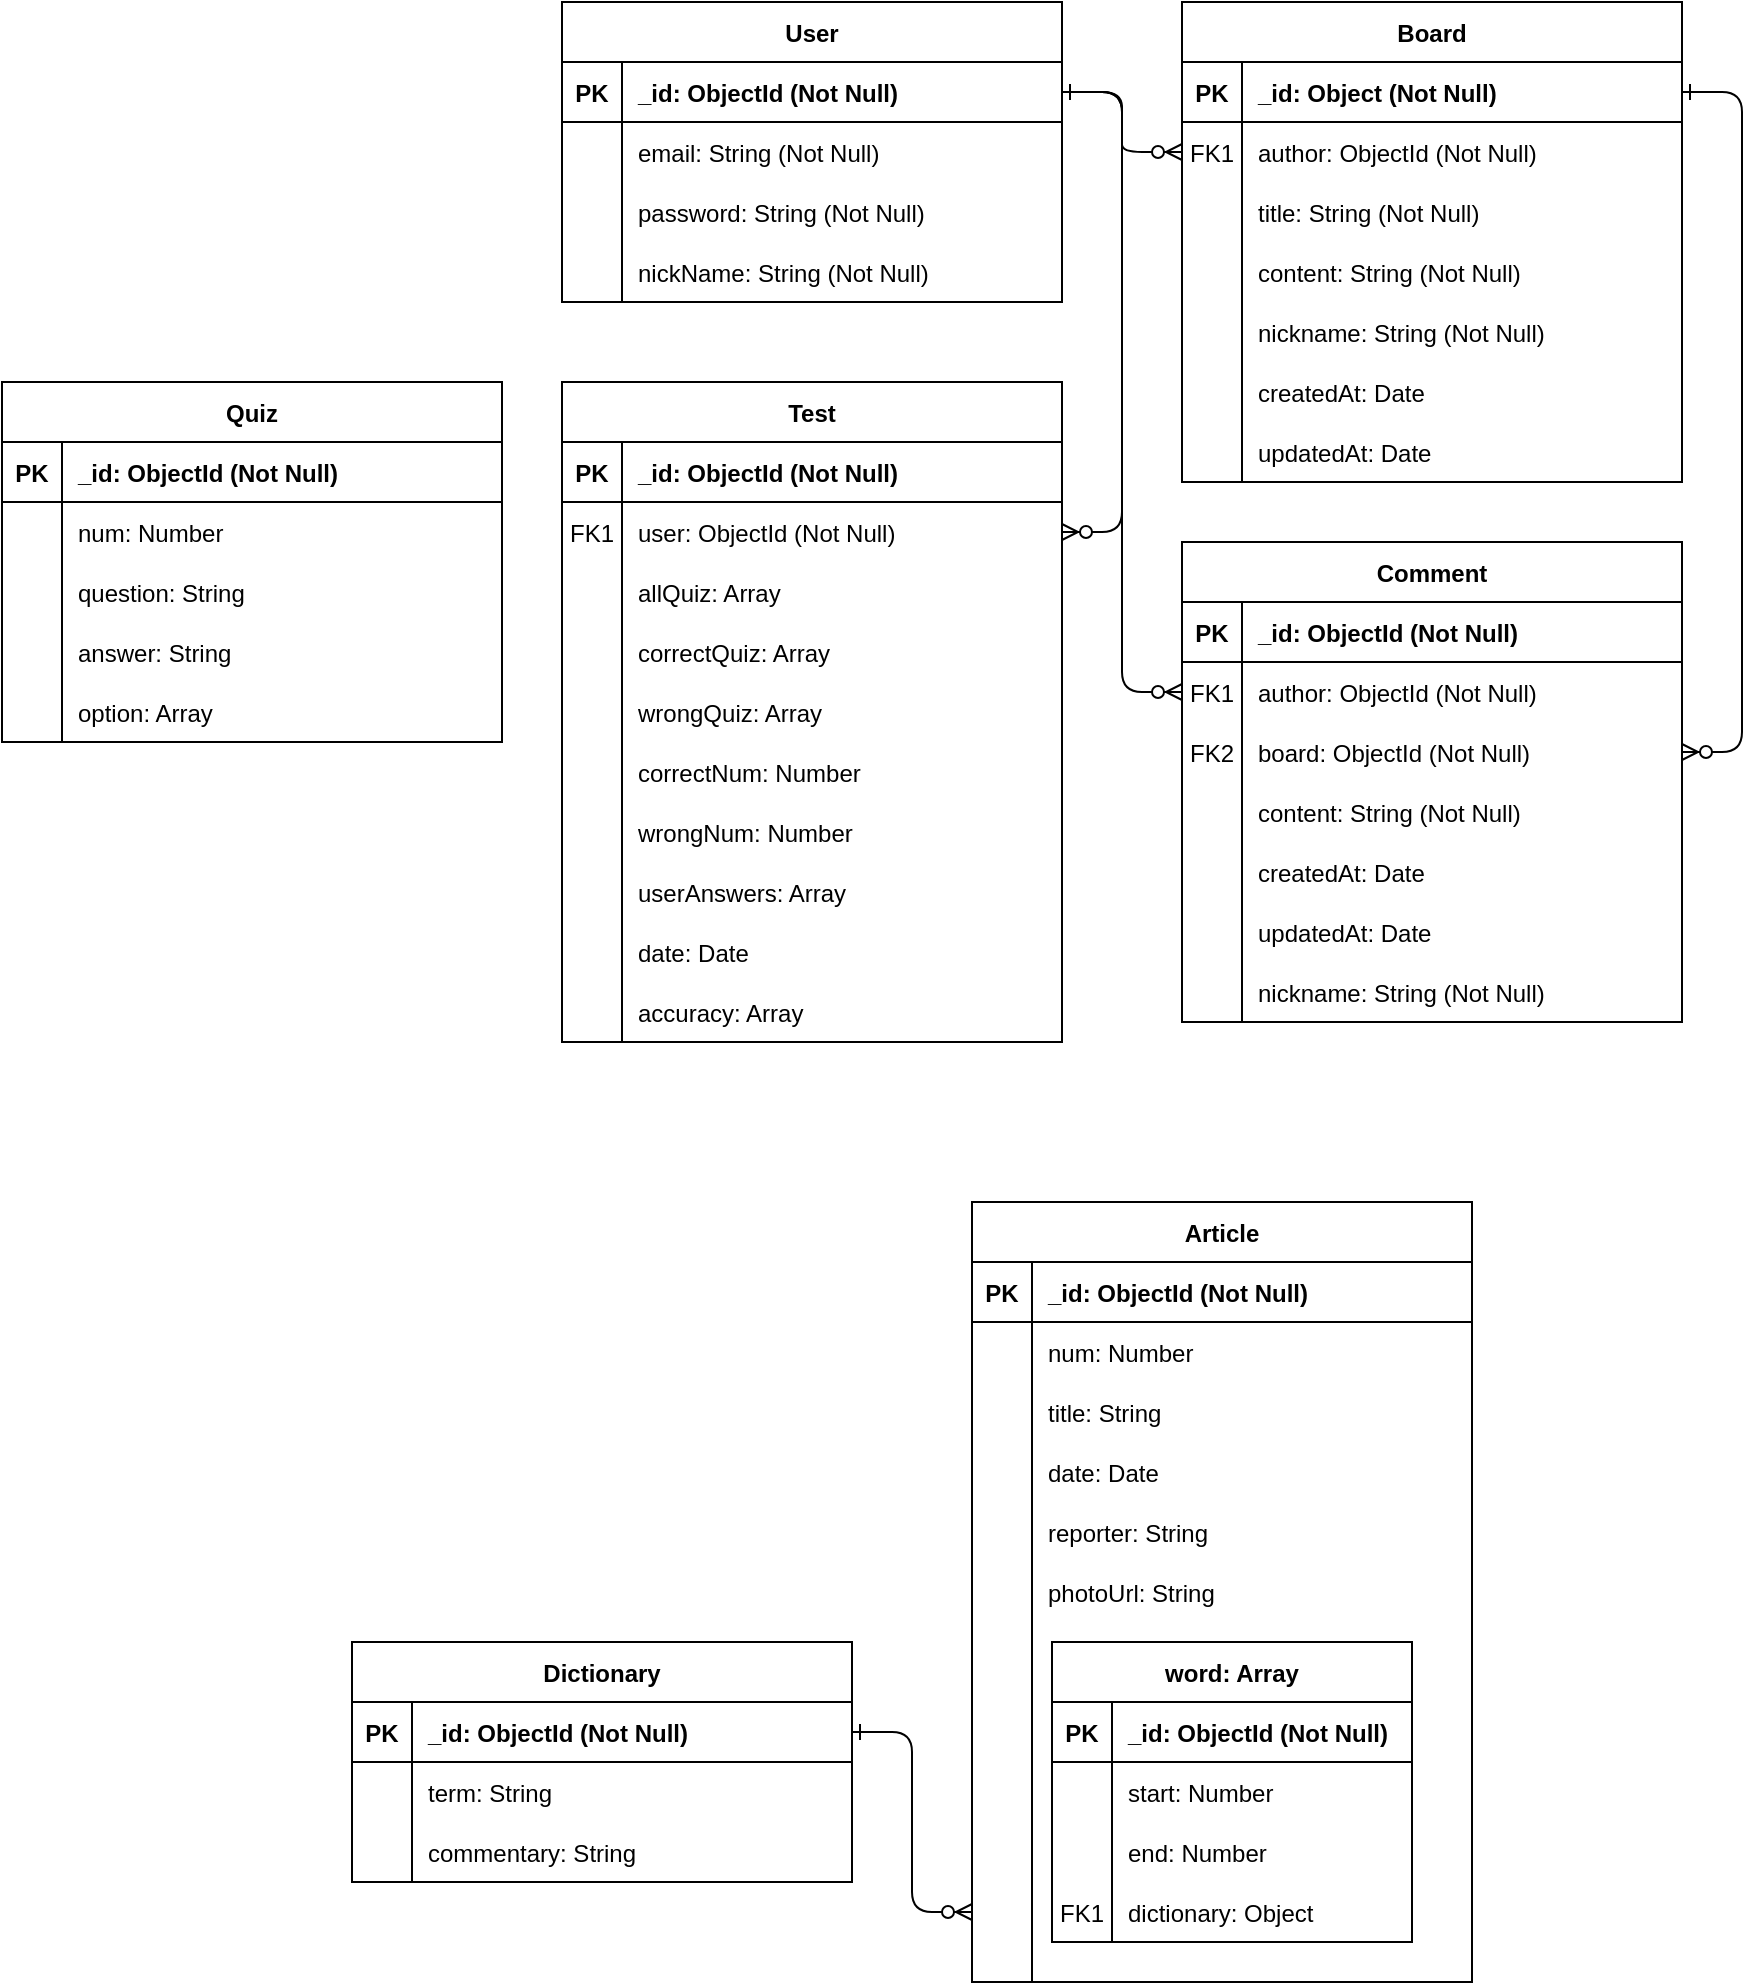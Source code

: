 <mxfile version="23.1.7" type="github">
  <diagram id="R2lEEEUBdFMjLlhIrx00" name="Page-1">
    <mxGraphModel dx="1823" dy="694" grid="1" gridSize="10" guides="1" tooltips="1" connect="1" arrows="1" fold="1" page="1" pageScale="1" pageWidth="850" pageHeight="1100" math="0" shadow="0" extFonts="Permanent Marker^https://fonts.googleapis.com/css?family=Permanent+Marker">
      <root>
        <mxCell id="0" />
        <mxCell id="1" parent="0" />
        <mxCell id="CbWc_qBx-3IMOm4y3C-h-99" value="" style="group" vertex="1" connectable="0" parent="1">
          <mxGeometry x="240" y="40" width="250" height="150" as="geometry" />
        </mxCell>
        <mxCell id="CbWc_qBx-3IMOm4y3C-h-100" value="" style="shape=partialRectangle;collapsible=0;dropTarget=0;pointerEvents=0;fillColor=none;points=[[0,0.5],[1,0.5]];portConstraint=eastwest;top=0;left=0;right=0;bottom=0;" vertex="1" parent="CbWc_qBx-3IMOm4y3C-h-99">
          <mxGeometry y="90" width="250" height="30" as="geometry" />
        </mxCell>
        <mxCell id="CbWc_qBx-3IMOm4y3C-h-101" value="" style="shape=partialRectangle;overflow=hidden;connectable=0;fillColor=none;top=0;left=0;bottom=0;right=0;" vertex="1" parent="CbWc_qBx-3IMOm4y3C-h-100">
          <mxGeometry width="30" height="30" as="geometry">
            <mxRectangle width="30" height="30" as="alternateBounds" />
          </mxGeometry>
        </mxCell>
        <mxCell id="CbWc_qBx-3IMOm4y3C-h-102" value="password: String (Not Null)" style="shape=partialRectangle;overflow=hidden;connectable=0;fillColor=none;top=0;left=0;bottom=0;right=0;align=left;spacingLeft=6;verticalAlign=middle;" vertex="1" parent="CbWc_qBx-3IMOm4y3C-h-100">
          <mxGeometry x="30" width="220" height="30" as="geometry">
            <mxRectangle width="220" height="30" as="alternateBounds" />
          </mxGeometry>
        </mxCell>
        <mxCell id="CbWc_qBx-3IMOm4y3C-h-103" value="" style="group" vertex="1" connectable="0" parent="CbWc_qBx-3IMOm4y3C-h-99">
          <mxGeometry width="250" height="150" as="geometry" />
        </mxCell>
        <mxCell id="CbWc_qBx-3IMOm4y3C-h-104" value="User" style="shape=table;startSize=30;container=1;collapsible=1;childLayout=tableLayout;fixedRows=1;rowLines=0;fontStyle=1;align=center;resizeLast=1;" vertex="1" parent="CbWc_qBx-3IMOm4y3C-h-103">
          <mxGeometry width="250" height="150" as="geometry" />
        </mxCell>
        <mxCell id="CbWc_qBx-3IMOm4y3C-h-105" value="" style="shape=partialRectangle;collapsible=0;dropTarget=0;pointerEvents=0;fillColor=none;points=[[0,0.5],[1,0.5]];portConstraint=eastwest;top=0;left=0;right=0;bottom=1;" vertex="1" parent="CbWc_qBx-3IMOm4y3C-h-104">
          <mxGeometry y="30" width="250" height="30" as="geometry" />
        </mxCell>
        <mxCell id="CbWc_qBx-3IMOm4y3C-h-106" value="PK" style="shape=partialRectangle;overflow=hidden;connectable=0;fillColor=none;top=0;left=0;bottom=0;right=0;fontStyle=1;" vertex="1" parent="CbWc_qBx-3IMOm4y3C-h-105">
          <mxGeometry width="30" height="30" as="geometry">
            <mxRectangle width="30" height="30" as="alternateBounds" />
          </mxGeometry>
        </mxCell>
        <mxCell id="CbWc_qBx-3IMOm4y3C-h-107" value="_id: ObjectId (Not Null)" style="shape=partialRectangle;overflow=hidden;connectable=0;fillColor=none;top=0;left=0;bottom=0;right=0;align=left;spacingLeft=6;fontStyle=1;" vertex="1" parent="CbWc_qBx-3IMOm4y3C-h-105">
          <mxGeometry x="30" width="220" height="30" as="geometry">
            <mxRectangle width="220" height="30" as="alternateBounds" />
          </mxGeometry>
        </mxCell>
        <mxCell id="CbWc_qBx-3IMOm4y3C-h-108" value="" style="shape=partialRectangle;collapsible=0;dropTarget=0;pointerEvents=0;fillColor=none;points=[[0,0.5],[1,0.5]];portConstraint=eastwest;top=0;left=0;right=0;bottom=0;" vertex="1" parent="CbWc_qBx-3IMOm4y3C-h-104">
          <mxGeometry y="60" width="250" height="30" as="geometry" />
        </mxCell>
        <mxCell id="CbWc_qBx-3IMOm4y3C-h-109" value="" style="shape=partialRectangle;overflow=hidden;connectable=0;fillColor=none;top=0;left=0;bottom=0;right=0;" vertex="1" parent="CbWc_qBx-3IMOm4y3C-h-108">
          <mxGeometry width="30" height="30" as="geometry">
            <mxRectangle width="30" height="30" as="alternateBounds" />
          </mxGeometry>
        </mxCell>
        <mxCell id="CbWc_qBx-3IMOm4y3C-h-110" value="email: String (Not Null)" style="shape=partialRectangle;overflow=hidden;connectable=0;fillColor=none;top=0;left=0;bottom=0;right=0;align=left;spacingLeft=6;" vertex="1" parent="CbWc_qBx-3IMOm4y3C-h-108">
          <mxGeometry x="30" width="220" height="30" as="geometry">
            <mxRectangle width="220" height="30" as="alternateBounds" />
          </mxGeometry>
        </mxCell>
        <mxCell id="CbWc_qBx-3IMOm4y3C-h-111" value="" style="endArrow=none;html=1;rounded=0;" edge="1" parent="CbWc_qBx-3IMOm4y3C-h-103">
          <mxGeometry width="50" height="50" relative="1" as="geometry">
            <mxPoint x="30" y="150" as="sourcePoint" />
            <mxPoint x="30" y="37.5" as="targetPoint" />
          </mxGeometry>
        </mxCell>
        <mxCell id="CbWc_qBx-3IMOm4y3C-h-151" value="" style="shape=partialRectangle;collapsible=0;dropTarget=0;pointerEvents=0;fillColor=none;points=[[0,0.5],[1,0.5]];portConstraint=eastwest;top=0;left=0;right=0;bottom=0;" vertex="1" parent="CbWc_qBx-3IMOm4y3C-h-103">
          <mxGeometry y="120" width="250" height="30" as="geometry" />
        </mxCell>
        <mxCell id="CbWc_qBx-3IMOm4y3C-h-152" value="" style="shape=partialRectangle;overflow=hidden;connectable=0;fillColor=none;top=0;left=0;bottom=0;right=0;" vertex="1" parent="CbWc_qBx-3IMOm4y3C-h-151">
          <mxGeometry width="30" height="30" as="geometry">
            <mxRectangle width="30" height="30" as="alternateBounds" />
          </mxGeometry>
        </mxCell>
        <mxCell id="CbWc_qBx-3IMOm4y3C-h-153" value="nickName: String (Not Null)" style="shape=partialRectangle;overflow=hidden;connectable=0;fillColor=none;top=0;left=0;bottom=0;right=0;align=left;spacingLeft=6;verticalAlign=middle;" vertex="1" parent="CbWc_qBx-3IMOm4y3C-h-151">
          <mxGeometry x="30" width="220" height="30" as="geometry">
            <mxRectangle width="220" height="30" as="alternateBounds" />
          </mxGeometry>
        </mxCell>
        <mxCell id="CbWc_qBx-3IMOm4y3C-h-112" value="" style="group" vertex="1" connectable="0" parent="1">
          <mxGeometry x="550" y="40" width="250" height="240" as="geometry" />
        </mxCell>
        <mxCell id="CbWc_qBx-3IMOm4y3C-h-116" value="" style="group" vertex="1" connectable="0" parent="CbWc_qBx-3IMOm4y3C-h-112">
          <mxGeometry width="250" height="240" as="geometry" />
        </mxCell>
        <mxCell id="CbWc_qBx-3IMOm4y3C-h-117" value="Board" style="shape=table;startSize=30;container=1;collapsible=1;childLayout=tableLayout;fixedRows=1;rowLines=0;fontStyle=1;align=center;resizeLast=1;" vertex="1" parent="CbWc_qBx-3IMOm4y3C-h-116">
          <mxGeometry width="250" height="240" as="geometry" />
        </mxCell>
        <mxCell id="CbWc_qBx-3IMOm4y3C-h-118" value="" style="shape=partialRectangle;collapsible=0;dropTarget=0;pointerEvents=0;fillColor=none;points=[[0,0.5],[1,0.5]];portConstraint=eastwest;top=0;left=0;right=0;bottom=1;" vertex="1" parent="CbWc_qBx-3IMOm4y3C-h-117">
          <mxGeometry y="30" width="250" height="30" as="geometry" />
        </mxCell>
        <mxCell id="CbWc_qBx-3IMOm4y3C-h-119" value="PK" style="shape=partialRectangle;overflow=hidden;connectable=0;fillColor=none;top=0;left=0;bottom=0;right=0;fontStyle=1;" vertex="1" parent="CbWc_qBx-3IMOm4y3C-h-118">
          <mxGeometry width="30" height="30" as="geometry">
            <mxRectangle width="30" height="30" as="alternateBounds" />
          </mxGeometry>
        </mxCell>
        <mxCell id="CbWc_qBx-3IMOm4y3C-h-120" value="_id: Object (Not Null)" style="shape=partialRectangle;overflow=hidden;connectable=0;fillColor=none;top=0;left=0;bottom=0;right=0;align=left;spacingLeft=6;fontStyle=1;" vertex="1" parent="CbWc_qBx-3IMOm4y3C-h-118">
          <mxGeometry x="30" width="220" height="30" as="geometry">
            <mxRectangle width="220" height="30" as="alternateBounds" />
          </mxGeometry>
        </mxCell>
        <mxCell id="CbWc_qBx-3IMOm4y3C-h-124" value="" style="endArrow=none;html=1;rounded=0;" edge="1" parent="CbWc_qBx-3IMOm4y3C-h-116">
          <mxGeometry width="50" height="50" relative="1" as="geometry">
            <mxPoint x="30" y="240" as="sourcePoint" />
            <mxPoint x="30" y="30" as="targetPoint" />
          </mxGeometry>
        </mxCell>
        <mxCell id="CbWc_qBx-3IMOm4y3C-h-113" value="" style="shape=partialRectangle;collapsible=0;dropTarget=0;pointerEvents=0;fillColor=none;points=[[0,0.5],[1,0.5]];portConstraint=eastwest;top=0;left=0;right=0;bottom=0;" vertex="1" parent="CbWc_qBx-3IMOm4y3C-h-116">
          <mxGeometry y="60" width="250" height="30" as="geometry" />
        </mxCell>
        <mxCell id="CbWc_qBx-3IMOm4y3C-h-114" value="FK1" style="shape=partialRectangle;overflow=hidden;connectable=0;fillColor=none;top=0;left=0;bottom=0;right=0;" vertex="1" parent="CbWc_qBx-3IMOm4y3C-h-113">
          <mxGeometry width="30" height="30" as="geometry">
            <mxRectangle width="30" height="30" as="alternateBounds" />
          </mxGeometry>
        </mxCell>
        <mxCell id="CbWc_qBx-3IMOm4y3C-h-115" value="author: ObjectId (Not Null)" style="shape=partialRectangle;overflow=hidden;connectable=0;fillColor=none;top=0;left=0;bottom=0;right=0;align=left;spacingLeft=6;verticalAlign=middle;" vertex="1" parent="CbWc_qBx-3IMOm4y3C-h-113">
          <mxGeometry x="30" width="220" height="30" as="geometry">
            <mxRectangle width="220" height="30" as="alternateBounds" />
          </mxGeometry>
        </mxCell>
        <mxCell id="CbWc_qBx-3IMOm4y3C-h-154" value="" style="shape=partialRectangle;collapsible=0;dropTarget=0;pointerEvents=0;fillColor=none;points=[[0,0.5],[1,0.5]];portConstraint=eastwest;top=0;left=0;right=0;bottom=0;" vertex="1" parent="CbWc_qBx-3IMOm4y3C-h-116">
          <mxGeometry y="120" width="250" height="30" as="geometry" />
        </mxCell>
        <mxCell id="CbWc_qBx-3IMOm4y3C-h-155" value="" style="shape=partialRectangle;overflow=hidden;connectable=0;fillColor=none;top=0;left=0;bottom=0;right=0;" vertex="1" parent="CbWc_qBx-3IMOm4y3C-h-154">
          <mxGeometry width="30" height="30" as="geometry">
            <mxRectangle width="30" height="30" as="alternateBounds" />
          </mxGeometry>
        </mxCell>
        <mxCell id="CbWc_qBx-3IMOm4y3C-h-156" value="content: String (Not Null)" style="shape=partialRectangle;overflow=hidden;connectable=0;fillColor=none;top=0;left=0;bottom=0;right=0;align=left;spacingLeft=6;" vertex="1" parent="CbWc_qBx-3IMOm4y3C-h-154">
          <mxGeometry x="30" width="220" height="30" as="geometry">
            <mxRectangle width="220" height="30" as="alternateBounds" />
          </mxGeometry>
        </mxCell>
        <mxCell id="CbWc_qBx-3IMOm4y3C-h-157" value="" style="shape=partialRectangle;collapsible=0;dropTarget=0;pointerEvents=0;fillColor=none;points=[[0,0.5],[1,0.5]];portConstraint=eastwest;top=0;left=0;right=0;bottom=0;" vertex="1" parent="CbWc_qBx-3IMOm4y3C-h-116">
          <mxGeometry y="180" width="250" height="30" as="geometry" />
        </mxCell>
        <mxCell id="CbWc_qBx-3IMOm4y3C-h-158" value="" style="shape=partialRectangle;overflow=hidden;connectable=0;fillColor=none;top=0;left=0;bottom=0;right=0;" vertex="1" parent="CbWc_qBx-3IMOm4y3C-h-157">
          <mxGeometry width="30" height="30" as="geometry">
            <mxRectangle width="30" height="30" as="alternateBounds" />
          </mxGeometry>
        </mxCell>
        <mxCell id="CbWc_qBx-3IMOm4y3C-h-159" value="createdAt: Date" style="shape=partialRectangle;overflow=hidden;connectable=0;fillColor=none;top=0;left=0;bottom=0;right=0;align=left;spacingLeft=6;" vertex="1" parent="CbWc_qBx-3IMOm4y3C-h-157">
          <mxGeometry x="30" width="220" height="30" as="geometry">
            <mxRectangle width="220" height="30" as="alternateBounds" />
          </mxGeometry>
        </mxCell>
        <mxCell id="CbWc_qBx-3IMOm4y3C-h-160" value="" style="shape=partialRectangle;collapsible=0;dropTarget=0;pointerEvents=0;fillColor=none;points=[[0,0.5],[1,0.5]];portConstraint=eastwest;top=0;left=0;right=0;bottom=0;" vertex="1" parent="CbWc_qBx-3IMOm4y3C-h-116">
          <mxGeometry y="210" width="250" height="30" as="geometry" />
        </mxCell>
        <mxCell id="CbWc_qBx-3IMOm4y3C-h-161" value="" style="shape=partialRectangle;overflow=hidden;connectable=0;fillColor=none;top=0;left=0;bottom=0;right=0;" vertex="1" parent="CbWc_qBx-3IMOm4y3C-h-160">
          <mxGeometry width="30" height="30" as="geometry">
            <mxRectangle width="30" height="30" as="alternateBounds" />
          </mxGeometry>
        </mxCell>
        <mxCell id="CbWc_qBx-3IMOm4y3C-h-162" value="updatedAt: Date" style="shape=partialRectangle;overflow=hidden;connectable=0;fillColor=none;top=0;left=0;bottom=0;right=0;align=left;spacingLeft=6;" vertex="1" parent="CbWc_qBx-3IMOm4y3C-h-160">
          <mxGeometry x="30" width="220" height="30" as="geometry">
            <mxRectangle width="220" height="30" as="alternateBounds" />
          </mxGeometry>
        </mxCell>
        <mxCell id="CbWc_qBx-3IMOm4y3C-h-163" value="" style="shape=partialRectangle;collapsible=0;dropTarget=0;pointerEvents=0;fillColor=none;points=[[0,0.5],[1,0.5]];portConstraint=eastwest;top=0;left=0;right=0;bottom=0;" vertex="1" parent="CbWc_qBx-3IMOm4y3C-h-116">
          <mxGeometry y="150" width="250" height="30" as="geometry" />
        </mxCell>
        <mxCell id="CbWc_qBx-3IMOm4y3C-h-164" value="" style="shape=partialRectangle;overflow=hidden;connectable=0;fillColor=none;top=0;left=0;bottom=0;right=0;" vertex="1" parent="CbWc_qBx-3IMOm4y3C-h-163">
          <mxGeometry width="30" height="30" as="geometry">
            <mxRectangle width="30" height="30" as="alternateBounds" />
          </mxGeometry>
        </mxCell>
        <mxCell id="CbWc_qBx-3IMOm4y3C-h-165" value="nickname: String (Not Null)" style="shape=partialRectangle;overflow=hidden;connectable=0;fillColor=none;top=0;left=0;bottom=0;right=0;align=left;spacingLeft=6;" vertex="1" parent="CbWc_qBx-3IMOm4y3C-h-163">
          <mxGeometry x="30" width="220" height="30" as="geometry">
            <mxRectangle width="220" height="30" as="alternateBounds" />
          </mxGeometry>
        </mxCell>
        <mxCell id="CbWc_qBx-3IMOm4y3C-h-193" value="" style="shape=partialRectangle;collapsible=0;dropTarget=0;pointerEvents=0;fillColor=none;points=[[0,0.5],[1,0.5]];portConstraint=eastwest;top=0;left=0;right=0;bottom=0;" vertex="1" parent="CbWc_qBx-3IMOm4y3C-h-116">
          <mxGeometry y="90" width="250" height="30" as="geometry" />
        </mxCell>
        <mxCell id="CbWc_qBx-3IMOm4y3C-h-194" value="" style="shape=partialRectangle;overflow=hidden;connectable=0;fillColor=none;top=0;left=0;bottom=0;right=0;" vertex="1" parent="CbWc_qBx-3IMOm4y3C-h-193">
          <mxGeometry width="30" height="30" as="geometry">
            <mxRectangle width="30" height="30" as="alternateBounds" />
          </mxGeometry>
        </mxCell>
        <mxCell id="CbWc_qBx-3IMOm4y3C-h-195" value="title: String (Not Null)" style="shape=partialRectangle;overflow=hidden;connectable=0;fillColor=none;top=0;left=0;bottom=0;right=0;align=left;spacingLeft=6;" vertex="1" parent="CbWc_qBx-3IMOm4y3C-h-193">
          <mxGeometry x="30" width="220" height="30" as="geometry">
            <mxRectangle width="220" height="30" as="alternateBounds" />
          </mxGeometry>
        </mxCell>
        <mxCell id="CbWc_qBx-3IMOm4y3C-h-166" value="" style="edgeStyle=entityRelationEdgeStyle;endArrow=ERzeroToMany;startArrow=ERone;endFill=1;startFill=0;exitX=1;exitY=0.5;exitDx=0;exitDy=0;" edge="1" parent="1" source="CbWc_qBx-3IMOm4y3C-h-105" target="CbWc_qBx-3IMOm4y3C-h-113">
          <mxGeometry width="100" height="100" relative="1" as="geometry">
            <mxPoint x="500" y="-135" as="sourcePoint" />
            <mxPoint x="560" y="-45" as="targetPoint" />
          </mxGeometry>
        </mxCell>
        <mxCell id="CbWc_qBx-3IMOm4y3C-h-212" value="" style="group" vertex="1" connectable="0" parent="1">
          <mxGeometry x="550" y="310" width="250" height="240" as="geometry" />
        </mxCell>
        <mxCell id="CbWc_qBx-3IMOm4y3C-h-172" value="Comment" style="shape=table;startSize=30;container=1;collapsible=1;childLayout=tableLayout;fixedRows=1;rowLines=0;fontStyle=1;align=center;resizeLast=1;" vertex="1" parent="CbWc_qBx-3IMOm4y3C-h-212">
          <mxGeometry width="250" height="240" as="geometry" />
        </mxCell>
        <mxCell id="CbWc_qBx-3IMOm4y3C-h-173" value="" style="shape=partialRectangle;collapsible=0;dropTarget=0;pointerEvents=0;fillColor=none;points=[[0,0.5],[1,0.5]];portConstraint=eastwest;top=0;left=0;right=0;bottom=1;" vertex="1" parent="CbWc_qBx-3IMOm4y3C-h-172">
          <mxGeometry y="30" width="250" height="30" as="geometry" />
        </mxCell>
        <mxCell id="CbWc_qBx-3IMOm4y3C-h-174" value="PK" style="shape=partialRectangle;overflow=hidden;connectable=0;fillColor=none;top=0;left=0;bottom=0;right=0;fontStyle=1;" vertex="1" parent="CbWc_qBx-3IMOm4y3C-h-173">
          <mxGeometry width="30" height="30" as="geometry">
            <mxRectangle width="30" height="30" as="alternateBounds" />
          </mxGeometry>
        </mxCell>
        <mxCell id="CbWc_qBx-3IMOm4y3C-h-175" value="_id: ObjectId (Not Null)" style="shape=partialRectangle;overflow=hidden;connectable=0;fillColor=none;top=0;left=0;bottom=0;right=0;align=left;spacingLeft=6;fontStyle=1;" vertex="1" parent="CbWc_qBx-3IMOm4y3C-h-173">
          <mxGeometry x="30" width="220" height="30" as="geometry">
            <mxRectangle width="220" height="30" as="alternateBounds" />
          </mxGeometry>
        </mxCell>
        <mxCell id="CbWc_qBx-3IMOm4y3C-h-179" value="" style="endArrow=none;html=1;rounded=0;" edge="1" parent="CbWc_qBx-3IMOm4y3C-h-212">
          <mxGeometry width="50" height="50" relative="1" as="geometry">
            <mxPoint x="30" y="240" as="sourcePoint" />
            <mxPoint x="30" y="30" as="targetPoint" />
          </mxGeometry>
        </mxCell>
        <mxCell id="CbWc_qBx-3IMOm4y3C-h-168" value="" style="shape=partialRectangle;collapsible=0;dropTarget=0;pointerEvents=0;fillColor=none;points=[[0,0.5],[1,0.5]];portConstraint=eastwest;top=0;left=0;right=0;bottom=0;" vertex="1" parent="CbWc_qBx-3IMOm4y3C-h-212">
          <mxGeometry y="60" width="250" height="30" as="geometry" />
        </mxCell>
        <mxCell id="CbWc_qBx-3IMOm4y3C-h-169" value="FK1" style="shape=partialRectangle;overflow=hidden;connectable=0;fillColor=none;top=0;left=0;bottom=0;right=0;" vertex="1" parent="CbWc_qBx-3IMOm4y3C-h-168">
          <mxGeometry width="30" height="30" as="geometry">
            <mxRectangle width="30" height="30" as="alternateBounds" />
          </mxGeometry>
        </mxCell>
        <mxCell id="CbWc_qBx-3IMOm4y3C-h-170" value="author: ObjectId (Not Null)" style="shape=partialRectangle;overflow=hidden;connectable=0;fillColor=none;top=0;left=0;bottom=0;right=0;align=left;spacingLeft=6;verticalAlign=middle;" vertex="1" parent="CbWc_qBx-3IMOm4y3C-h-168">
          <mxGeometry x="30" width="220" height="30" as="geometry">
            <mxRectangle width="220" height="30" as="alternateBounds" />
          </mxGeometry>
        </mxCell>
        <mxCell id="CbWc_qBx-3IMOm4y3C-h-180" value="" style="shape=partialRectangle;collapsible=0;dropTarget=0;pointerEvents=0;fillColor=none;points=[[0,0.5],[1,0.5]];portConstraint=eastwest;top=0;left=0;right=0;bottom=0;" vertex="1" parent="CbWc_qBx-3IMOm4y3C-h-212">
          <mxGeometry y="120" width="250" height="30" as="geometry" />
        </mxCell>
        <mxCell id="CbWc_qBx-3IMOm4y3C-h-181" value="" style="shape=partialRectangle;overflow=hidden;connectable=0;fillColor=none;top=0;left=0;bottom=0;right=0;" vertex="1" parent="CbWc_qBx-3IMOm4y3C-h-180">
          <mxGeometry width="30" height="30" as="geometry">
            <mxRectangle width="30" height="30" as="alternateBounds" />
          </mxGeometry>
        </mxCell>
        <mxCell id="CbWc_qBx-3IMOm4y3C-h-182" value="content: String (Not Null)" style="shape=partialRectangle;overflow=hidden;connectable=0;fillColor=none;top=0;left=0;bottom=0;right=0;align=left;spacingLeft=6;" vertex="1" parent="CbWc_qBx-3IMOm4y3C-h-180">
          <mxGeometry x="30" width="220" height="30" as="geometry">
            <mxRectangle width="220" height="30" as="alternateBounds" />
          </mxGeometry>
        </mxCell>
        <mxCell id="CbWc_qBx-3IMOm4y3C-h-183" value="" style="shape=partialRectangle;collapsible=0;dropTarget=0;pointerEvents=0;fillColor=none;points=[[0,0.5],[1,0.5]];portConstraint=eastwest;top=0;left=0;right=0;bottom=0;" vertex="1" parent="CbWc_qBx-3IMOm4y3C-h-212">
          <mxGeometry y="150" width="250" height="30" as="geometry" />
        </mxCell>
        <mxCell id="CbWc_qBx-3IMOm4y3C-h-184" value="" style="shape=partialRectangle;overflow=hidden;connectable=0;fillColor=none;top=0;left=0;bottom=0;right=0;" vertex="1" parent="CbWc_qBx-3IMOm4y3C-h-183">
          <mxGeometry width="30" height="30" as="geometry">
            <mxRectangle width="30" height="30" as="alternateBounds" />
          </mxGeometry>
        </mxCell>
        <mxCell id="CbWc_qBx-3IMOm4y3C-h-185" value="createdAt: Date" style="shape=partialRectangle;overflow=hidden;connectable=0;fillColor=none;top=0;left=0;bottom=0;right=0;align=left;spacingLeft=6;" vertex="1" parent="CbWc_qBx-3IMOm4y3C-h-183">
          <mxGeometry x="30" width="220" height="30" as="geometry">
            <mxRectangle width="220" height="30" as="alternateBounds" />
          </mxGeometry>
        </mxCell>
        <mxCell id="CbWc_qBx-3IMOm4y3C-h-186" value="" style="shape=partialRectangle;collapsible=0;dropTarget=0;pointerEvents=0;fillColor=none;points=[[0,0.5],[1,0.5]];portConstraint=eastwest;top=0;left=0;right=0;bottom=0;" vertex="1" parent="CbWc_qBx-3IMOm4y3C-h-212">
          <mxGeometry y="180" width="250" height="30" as="geometry" />
        </mxCell>
        <mxCell id="CbWc_qBx-3IMOm4y3C-h-187" value="" style="shape=partialRectangle;overflow=hidden;connectable=0;fillColor=none;top=0;left=0;bottom=0;right=0;" vertex="1" parent="CbWc_qBx-3IMOm4y3C-h-186">
          <mxGeometry width="30" height="30" as="geometry">
            <mxRectangle width="30" height="30" as="alternateBounds" />
          </mxGeometry>
        </mxCell>
        <mxCell id="CbWc_qBx-3IMOm4y3C-h-188" value="updatedAt: Date" style="shape=partialRectangle;overflow=hidden;connectable=0;fillColor=none;top=0;left=0;bottom=0;right=0;align=left;spacingLeft=6;" vertex="1" parent="CbWc_qBx-3IMOm4y3C-h-186">
          <mxGeometry x="30" width="220" height="30" as="geometry">
            <mxRectangle width="220" height="30" as="alternateBounds" />
          </mxGeometry>
        </mxCell>
        <mxCell id="CbWc_qBx-3IMOm4y3C-h-189" value="" style="shape=partialRectangle;collapsible=0;dropTarget=0;pointerEvents=0;fillColor=none;points=[[0,0.5],[1,0.5]];portConstraint=eastwest;top=0;left=0;right=0;bottom=0;" vertex="1" parent="CbWc_qBx-3IMOm4y3C-h-212">
          <mxGeometry y="210" width="250" height="30" as="geometry" />
        </mxCell>
        <mxCell id="CbWc_qBx-3IMOm4y3C-h-190" value="" style="shape=partialRectangle;overflow=hidden;connectable=0;fillColor=none;top=0;left=0;bottom=0;right=0;" vertex="1" parent="CbWc_qBx-3IMOm4y3C-h-189">
          <mxGeometry width="30" height="30" as="geometry">
            <mxRectangle width="30" height="30" as="alternateBounds" />
          </mxGeometry>
        </mxCell>
        <mxCell id="CbWc_qBx-3IMOm4y3C-h-191" value="nickname: String (Not Null)" style="shape=partialRectangle;overflow=hidden;connectable=0;fillColor=none;top=0;left=0;bottom=0;right=0;align=left;spacingLeft=6;" vertex="1" parent="CbWc_qBx-3IMOm4y3C-h-189">
          <mxGeometry x="30" width="220" height="30" as="geometry">
            <mxRectangle width="220" height="30" as="alternateBounds" />
          </mxGeometry>
        </mxCell>
        <mxCell id="CbWc_qBx-3IMOm4y3C-h-209" value="" style="shape=partialRectangle;collapsible=0;dropTarget=0;pointerEvents=0;fillColor=none;points=[[0,0.5],[1,0.5]];portConstraint=eastwest;top=0;left=0;right=0;bottom=0;" vertex="1" parent="CbWc_qBx-3IMOm4y3C-h-212">
          <mxGeometry y="90" width="250" height="30" as="geometry" />
        </mxCell>
        <mxCell id="CbWc_qBx-3IMOm4y3C-h-210" value="FK2" style="shape=partialRectangle;overflow=hidden;connectable=0;fillColor=none;top=0;left=0;bottom=0;right=0;" vertex="1" parent="CbWc_qBx-3IMOm4y3C-h-209">
          <mxGeometry width="30" height="30" as="geometry">
            <mxRectangle width="30" height="30" as="alternateBounds" />
          </mxGeometry>
        </mxCell>
        <mxCell id="CbWc_qBx-3IMOm4y3C-h-211" value="board: ObjectId (Not Null)" style="shape=partialRectangle;overflow=hidden;connectable=0;fillColor=none;top=0;left=0;bottom=0;right=0;align=left;spacingLeft=6;verticalAlign=middle;" vertex="1" parent="CbWc_qBx-3IMOm4y3C-h-209">
          <mxGeometry x="30" width="220" height="30" as="geometry">
            <mxRectangle width="220" height="30" as="alternateBounds" />
          </mxGeometry>
        </mxCell>
        <mxCell id="CbWc_qBx-3IMOm4y3C-h-230" value="" style="group" vertex="1" connectable="0" parent="1">
          <mxGeometry x="-40" y="230" width="250" height="180" as="geometry" />
        </mxCell>
        <mxCell id="CbWc_qBx-3IMOm4y3C-h-130" value="Quiz" style="shape=table;startSize=30;container=1;collapsible=1;childLayout=tableLayout;fixedRows=1;rowLines=0;fontStyle=1;align=center;resizeLast=1;" vertex="1" parent="CbWc_qBx-3IMOm4y3C-h-230">
          <mxGeometry width="250" height="180" as="geometry" />
        </mxCell>
        <mxCell id="CbWc_qBx-3IMOm4y3C-h-131" value="" style="shape=partialRectangle;collapsible=0;dropTarget=0;pointerEvents=0;fillColor=none;points=[[0,0.5],[1,0.5]];portConstraint=eastwest;top=0;left=0;right=0;bottom=1;" vertex="1" parent="CbWc_qBx-3IMOm4y3C-h-130">
          <mxGeometry y="30" width="250" height="30" as="geometry" />
        </mxCell>
        <mxCell id="CbWc_qBx-3IMOm4y3C-h-132" value="PK" style="shape=partialRectangle;overflow=hidden;connectable=0;fillColor=none;top=0;left=0;bottom=0;right=0;fontStyle=1;" vertex="1" parent="CbWc_qBx-3IMOm4y3C-h-131">
          <mxGeometry width="30" height="30" as="geometry">
            <mxRectangle width="30" height="30" as="alternateBounds" />
          </mxGeometry>
        </mxCell>
        <mxCell id="CbWc_qBx-3IMOm4y3C-h-133" value="_id: ObjectId (Not Null)" style="shape=partialRectangle;overflow=hidden;connectable=0;fillColor=none;top=0;left=0;bottom=0;right=0;align=left;spacingLeft=6;fontStyle=1;" vertex="1" parent="CbWc_qBx-3IMOm4y3C-h-131">
          <mxGeometry x="30" width="220" height="30" as="geometry">
            <mxRectangle width="220" height="30" as="alternateBounds" />
          </mxGeometry>
        </mxCell>
        <mxCell id="CbWc_qBx-3IMOm4y3C-h-137" value="" style="endArrow=none;html=1;rounded=0;" edge="1" parent="CbWc_qBx-3IMOm4y3C-h-230">
          <mxGeometry width="50" height="50" relative="1" as="geometry">
            <mxPoint x="30" y="180" as="sourcePoint" />
            <mxPoint x="30" y="30" as="targetPoint" />
          </mxGeometry>
        </mxCell>
        <mxCell id="CbWc_qBx-3IMOm4y3C-h-213" value="" style="shape=partialRectangle;collapsible=0;dropTarget=0;pointerEvents=0;fillColor=none;points=[[0,0.5],[1,0.5]];portConstraint=eastwest;top=0;left=0;right=0;bottom=0;container=0;" vertex="1" parent="CbWc_qBx-3IMOm4y3C-h-230">
          <mxGeometry y="60" width="250" height="60" as="geometry" />
        </mxCell>
        <mxCell id="CbWc_qBx-3IMOm4y3C-h-216" value="" style="shape=partialRectangle;collapsible=0;dropTarget=0;pointerEvents=0;fillColor=none;points=[[0,0.5],[1,0.5]];portConstraint=eastwest;top=0;left=0;right=0;bottom=0;" vertex="1" parent="CbWc_qBx-3IMOm4y3C-h-230">
          <mxGeometry y="60" width="250" height="30" as="geometry" />
        </mxCell>
        <mxCell id="CbWc_qBx-3IMOm4y3C-h-217" value="" style="shape=partialRectangle;overflow=hidden;connectable=0;fillColor=none;top=0;left=0;bottom=0;right=0;" vertex="1" parent="CbWc_qBx-3IMOm4y3C-h-216">
          <mxGeometry width="30" height="30" as="geometry">
            <mxRectangle width="30" height="30" as="alternateBounds" />
          </mxGeometry>
        </mxCell>
        <mxCell id="CbWc_qBx-3IMOm4y3C-h-218" value="num: Number" style="shape=partialRectangle;overflow=hidden;connectable=0;fillColor=none;top=0;left=0;bottom=0;right=0;align=left;spacingLeft=6;verticalAlign=middle;" vertex="1" parent="CbWc_qBx-3IMOm4y3C-h-216">
          <mxGeometry x="30" width="220" height="30" as="geometry">
            <mxRectangle width="220" height="30" as="alternateBounds" />
          </mxGeometry>
        </mxCell>
        <mxCell id="CbWc_qBx-3IMOm4y3C-h-219" value="" style="shape=partialRectangle;collapsible=0;dropTarget=0;pointerEvents=0;fillColor=none;points=[[0,0.5],[1,0.5]];portConstraint=eastwest;top=0;left=0;right=0;bottom=0;" vertex="1" parent="CbWc_qBx-3IMOm4y3C-h-230">
          <mxGeometry y="90" width="250" height="30" as="geometry" />
        </mxCell>
        <mxCell id="CbWc_qBx-3IMOm4y3C-h-220" value="" style="shape=partialRectangle;overflow=hidden;connectable=0;fillColor=none;top=0;left=0;bottom=0;right=0;" vertex="1" parent="CbWc_qBx-3IMOm4y3C-h-219">
          <mxGeometry width="30" height="30" as="geometry">
            <mxRectangle width="30" height="30" as="alternateBounds" />
          </mxGeometry>
        </mxCell>
        <mxCell id="CbWc_qBx-3IMOm4y3C-h-221" value="question: String" style="shape=partialRectangle;overflow=hidden;connectable=0;fillColor=none;top=0;left=0;bottom=0;right=0;align=left;spacingLeft=6;verticalAlign=middle;" vertex="1" parent="CbWc_qBx-3IMOm4y3C-h-219">
          <mxGeometry x="30" width="220" height="30" as="geometry">
            <mxRectangle width="220" height="30" as="alternateBounds" />
          </mxGeometry>
        </mxCell>
        <mxCell id="CbWc_qBx-3IMOm4y3C-h-222" value="" style="shape=partialRectangle;collapsible=0;dropTarget=0;pointerEvents=0;fillColor=none;points=[[0,0.5],[1,0.5]];portConstraint=eastwest;top=0;left=0;right=0;bottom=0;container=0;" vertex="1" parent="CbWc_qBx-3IMOm4y3C-h-230">
          <mxGeometry y="120" width="250" height="60" as="geometry" />
        </mxCell>
        <mxCell id="CbWc_qBx-3IMOm4y3C-h-223" value="" style="shape=partialRectangle;collapsible=0;dropTarget=0;pointerEvents=0;fillColor=none;points=[[0,0.5],[1,0.5]];portConstraint=eastwest;top=0;left=0;right=0;bottom=0;" vertex="1" parent="CbWc_qBx-3IMOm4y3C-h-230">
          <mxGeometry y="120" width="250" height="30" as="geometry" />
        </mxCell>
        <mxCell id="CbWc_qBx-3IMOm4y3C-h-224" value="" style="shape=partialRectangle;overflow=hidden;connectable=0;fillColor=none;top=0;left=0;bottom=0;right=0;" vertex="1" parent="CbWc_qBx-3IMOm4y3C-h-223">
          <mxGeometry width="30" height="30" as="geometry">
            <mxRectangle width="30" height="30" as="alternateBounds" />
          </mxGeometry>
        </mxCell>
        <mxCell id="CbWc_qBx-3IMOm4y3C-h-225" value="answer: String" style="shape=partialRectangle;overflow=hidden;connectable=0;fillColor=none;top=0;left=0;bottom=0;right=0;align=left;spacingLeft=6;verticalAlign=middle;" vertex="1" parent="CbWc_qBx-3IMOm4y3C-h-223">
          <mxGeometry x="30" width="220" height="30" as="geometry">
            <mxRectangle width="220" height="30" as="alternateBounds" />
          </mxGeometry>
        </mxCell>
        <mxCell id="CbWc_qBx-3IMOm4y3C-h-226" value="" style="shape=partialRectangle;collapsible=0;dropTarget=0;pointerEvents=0;fillColor=none;points=[[0,0.5],[1,0.5]];portConstraint=eastwest;top=0;left=0;right=0;bottom=0;" vertex="1" parent="CbWc_qBx-3IMOm4y3C-h-230">
          <mxGeometry y="150" width="250" height="30" as="geometry" />
        </mxCell>
        <mxCell id="CbWc_qBx-3IMOm4y3C-h-227" value="" style="shape=partialRectangle;overflow=hidden;connectable=0;fillColor=none;top=0;left=0;bottom=0;right=0;" vertex="1" parent="CbWc_qBx-3IMOm4y3C-h-226">
          <mxGeometry width="30" height="30" as="geometry">
            <mxRectangle width="30" height="30" as="alternateBounds" />
          </mxGeometry>
        </mxCell>
        <mxCell id="CbWc_qBx-3IMOm4y3C-h-228" value="option: Array" style="shape=partialRectangle;overflow=hidden;connectable=0;fillColor=none;top=0;left=0;bottom=0;right=0;align=left;spacingLeft=6;verticalAlign=middle;" vertex="1" parent="CbWc_qBx-3IMOm4y3C-h-226">
          <mxGeometry x="30" width="220" height="30" as="geometry">
            <mxRectangle width="220" height="30" as="alternateBounds" />
          </mxGeometry>
        </mxCell>
        <mxCell id="CbWc_qBx-3IMOm4y3C-h-231" value="" style="edgeStyle=entityRelationEdgeStyle;endArrow=ERzeroToMany;startArrow=ERone;endFill=1;startFill=0;exitX=1;exitY=0.5;exitDx=0;exitDy=0;entryX=0;entryY=0.5;entryDx=0;entryDy=0;" edge="1" parent="1" source="CbWc_qBx-3IMOm4y3C-h-105" target="CbWc_qBx-3IMOm4y3C-h-168">
          <mxGeometry width="100" height="100" relative="1" as="geometry">
            <mxPoint x="500" y="95" as="sourcePoint" />
            <mxPoint x="560" y="125" as="targetPoint" />
          </mxGeometry>
        </mxCell>
        <mxCell id="CbWc_qBx-3IMOm4y3C-h-233" value="" style="edgeStyle=entityRelationEdgeStyle;endArrow=ERzeroToMany;startArrow=ERone;endFill=1;startFill=0;exitX=1;exitY=0.5;exitDx=0;exitDy=0;entryX=1;entryY=0.5;entryDx=0;entryDy=0;" edge="1" parent="1" source="CbWc_qBx-3IMOm4y3C-h-118" target="CbWc_qBx-3IMOm4y3C-h-209">
          <mxGeometry width="100" height="100" relative="1" as="geometry">
            <mxPoint x="820" y="90" as="sourcePoint" />
            <mxPoint x="880" y="390" as="targetPoint" />
          </mxGeometry>
        </mxCell>
        <mxCell id="CbWc_qBx-3IMOm4y3C-h-274" value="" style="group" vertex="1" connectable="0" parent="1">
          <mxGeometry x="240" y="230" width="250" height="330" as="geometry" />
        </mxCell>
        <mxCell id="CbWc_qBx-3IMOm4y3C-h-236" value="Test" style="shape=table;startSize=30;container=1;collapsible=1;childLayout=tableLayout;fixedRows=1;rowLines=0;fontStyle=1;align=center;resizeLast=1;" vertex="1" parent="CbWc_qBx-3IMOm4y3C-h-274">
          <mxGeometry width="250" height="330" as="geometry" />
        </mxCell>
        <mxCell id="CbWc_qBx-3IMOm4y3C-h-237" value="" style="shape=partialRectangle;collapsible=0;dropTarget=0;pointerEvents=0;fillColor=none;points=[[0,0.5],[1,0.5]];portConstraint=eastwest;top=0;left=0;right=0;bottom=1;" vertex="1" parent="CbWc_qBx-3IMOm4y3C-h-236">
          <mxGeometry y="30" width="250" height="30" as="geometry" />
        </mxCell>
        <mxCell id="CbWc_qBx-3IMOm4y3C-h-238" value="PK" style="shape=partialRectangle;overflow=hidden;connectable=0;fillColor=none;top=0;left=0;bottom=0;right=0;fontStyle=1;" vertex="1" parent="CbWc_qBx-3IMOm4y3C-h-237">
          <mxGeometry width="30" height="30" as="geometry">
            <mxRectangle width="30" height="30" as="alternateBounds" />
          </mxGeometry>
        </mxCell>
        <mxCell id="CbWc_qBx-3IMOm4y3C-h-239" value="_id: ObjectId (Not Null)" style="shape=partialRectangle;overflow=hidden;connectable=0;fillColor=none;top=0;left=0;bottom=0;right=0;align=left;spacingLeft=6;fontStyle=1;" vertex="1" parent="CbWc_qBx-3IMOm4y3C-h-237">
          <mxGeometry x="30" width="220" height="30" as="geometry">
            <mxRectangle width="220" height="30" as="alternateBounds" />
          </mxGeometry>
        </mxCell>
        <mxCell id="CbWc_qBx-3IMOm4y3C-h-240" value="" style="endArrow=none;html=1;rounded=0;" edge="1" parent="CbWc_qBx-3IMOm4y3C-h-274">
          <mxGeometry width="50" height="50" relative="1" as="geometry">
            <mxPoint x="30" y="330" as="sourcePoint" />
            <mxPoint x="30" y="30" as="targetPoint" />
          </mxGeometry>
        </mxCell>
        <mxCell id="CbWc_qBx-3IMOm4y3C-h-241" value="" style="shape=partialRectangle;collapsible=0;dropTarget=0;pointerEvents=0;fillColor=none;points=[[0,0.5],[1,0.5]];portConstraint=eastwest;top=0;left=0;right=0;bottom=0;container=0;" vertex="1" parent="CbWc_qBx-3IMOm4y3C-h-274">
          <mxGeometry y="60" width="250" height="60" as="geometry" />
        </mxCell>
        <mxCell id="CbWc_qBx-3IMOm4y3C-h-245" value="" style="shape=partialRectangle;collapsible=0;dropTarget=0;pointerEvents=0;fillColor=none;points=[[0,0.5],[1,0.5]];portConstraint=eastwest;top=0;left=0;right=0;bottom=0;" vertex="1" parent="CbWc_qBx-3IMOm4y3C-h-274">
          <mxGeometry y="90" width="250" height="30" as="geometry" />
        </mxCell>
        <mxCell id="CbWc_qBx-3IMOm4y3C-h-246" value="" style="shape=partialRectangle;overflow=hidden;connectable=0;fillColor=none;top=0;left=0;bottom=0;right=0;" vertex="1" parent="CbWc_qBx-3IMOm4y3C-h-245">
          <mxGeometry width="30" height="30" as="geometry">
            <mxRectangle width="30" height="30" as="alternateBounds" />
          </mxGeometry>
        </mxCell>
        <mxCell id="CbWc_qBx-3IMOm4y3C-h-247" value="allQuiz: Array" style="shape=partialRectangle;overflow=hidden;connectable=0;fillColor=none;top=0;left=0;bottom=0;right=0;align=left;spacingLeft=6;verticalAlign=middle;" vertex="1" parent="CbWc_qBx-3IMOm4y3C-h-245">
          <mxGeometry x="30" width="220" height="30" as="geometry">
            <mxRectangle width="220" height="30" as="alternateBounds" />
          </mxGeometry>
        </mxCell>
        <mxCell id="CbWc_qBx-3IMOm4y3C-h-248" value="" style="shape=partialRectangle;collapsible=0;dropTarget=0;pointerEvents=0;fillColor=none;points=[[0,0.5],[1,0.5]];portConstraint=eastwest;top=0;left=0;right=0;bottom=0;container=0;" vertex="1" parent="CbWc_qBx-3IMOm4y3C-h-274">
          <mxGeometry y="120" width="250" height="60" as="geometry" />
        </mxCell>
        <mxCell id="CbWc_qBx-3IMOm4y3C-h-249" value="" style="shape=partialRectangle;collapsible=0;dropTarget=0;pointerEvents=0;fillColor=none;points=[[0,0.5],[1,0.5]];portConstraint=eastwest;top=0;left=0;right=0;bottom=0;" vertex="1" parent="CbWc_qBx-3IMOm4y3C-h-274">
          <mxGeometry y="120" width="250" height="30" as="geometry" />
        </mxCell>
        <mxCell id="CbWc_qBx-3IMOm4y3C-h-250" value="" style="shape=partialRectangle;overflow=hidden;connectable=0;fillColor=none;top=0;left=0;bottom=0;right=0;" vertex="1" parent="CbWc_qBx-3IMOm4y3C-h-249">
          <mxGeometry width="30" height="30" as="geometry">
            <mxRectangle width="30" height="30" as="alternateBounds" />
          </mxGeometry>
        </mxCell>
        <mxCell id="CbWc_qBx-3IMOm4y3C-h-251" value="correctQuiz: Array" style="shape=partialRectangle;overflow=hidden;connectable=0;fillColor=none;top=0;left=0;bottom=0;right=0;align=left;spacingLeft=6;verticalAlign=middle;" vertex="1" parent="CbWc_qBx-3IMOm4y3C-h-249">
          <mxGeometry x="30" width="220" height="30" as="geometry">
            <mxRectangle width="220" height="30" as="alternateBounds" />
          </mxGeometry>
        </mxCell>
        <mxCell id="CbWc_qBx-3IMOm4y3C-h-252" value="" style="shape=partialRectangle;collapsible=0;dropTarget=0;pointerEvents=0;fillColor=none;points=[[0,0.5],[1,0.5]];portConstraint=eastwest;top=0;left=0;right=0;bottom=0;" vertex="1" parent="CbWc_qBx-3IMOm4y3C-h-274">
          <mxGeometry y="150" width="250" height="30" as="geometry" />
        </mxCell>
        <mxCell id="CbWc_qBx-3IMOm4y3C-h-253" value="" style="shape=partialRectangle;overflow=hidden;connectable=0;fillColor=none;top=0;left=0;bottom=0;right=0;" vertex="1" parent="CbWc_qBx-3IMOm4y3C-h-252">
          <mxGeometry width="30" height="30" as="geometry">
            <mxRectangle width="30" height="30" as="alternateBounds" />
          </mxGeometry>
        </mxCell>
        <mxCell id="CbWc_qBx-3IMOm4y3C-h-254" value="wrongQuiz: Array" style="shape=partialRectangle;overflow=hidden;connectable=0;fillColor=none;top=0;left=0;bottom=0;right=0;align=left;spacingLeft=6;verticalAlign=middle;" vertex="1" parent="CbWc_qBx-3IMOm4y3C-h-252">
          <mxGeometry x="30" width="220" height="30" as="geometry">
            <mxRectangle width="220" height="30" as="alternateBounds" />
          </mxGeometry>
        </mxCell>
        <mxCell id="CbWc_qBx-3IMOm4y3C-h-255" value="" style="shape=partialRectangle;collapsible=0;dropTarget=0;pointerEvents=0;fillColor=none;points=[[0,0.5],[1,0.5]];portConstraint=eastwest;top=0;left=0;right=0;bottom=0;" vertex="1" parent="CbWc_qBx-3IMOm4y3C-h-274">
          <mxGeometry y="60" width="250" height="30" as="geometry" />
        </mxCell>
        <mxCell id="CbWc_qBx-3IMOm4y3C-h-256" value="FK1" style="shape=partialRectangle;overflow=hidden;connectable=0;fillColor=none;top=0;left=0;bottom=0;right=0;" vertex="1" parent="CbWc_qBx-3IMOm4y3C-h-255">
          <mxGeometry width="30" height="30" as="geometry">
            <mxRectangle width="30" height="30" as="alternateBounds" />
          </mxGeometry>
        </mxCell>
        <mxCell id="CbWc_qBx-3IMOm4y3C-h-257" value="user: ObjectId (Not Null)" style="shape=partialRectangle;overflow=hidden;connectable=0;fillColor=none;top=0;left=0;bottom=0;right=0;align=left;spacingLeft=6;verticalAlign=middle;" vertex="1" parent="CbWc_qBx-3IMOm4y3C-h-255">
          <mxGeometry x="30" width="220" height="30" as="geometry">
            <mxRectangle width="220" height="30" as="alternateBounds" />
          </mxGeometry>
        </mxCell>
        <mxCell id="CbWc_qBx-3IMOm4y3C-h-258" value="" style="shape=partialRectangle;collapsible=0;dropTarget=0;pointerEvents=0;fillColor=none;points=[[0,0.5],[1,0.5]];portConstraint=eastwest;top=0;left=0;right=0;bottom=0;container=0;" vertex="1" parent="CbWc_qBx-3IMOm4y3C-h-274">
          <mxGeometry y="180" width="250" height="60" as="geometry" />
        </mxCell>
        <mxCell id="CbWc_qBx-3IMOm4y3C-h-259" value="" style="shape=partialRectangle;collapsible=0;dropTarget=0;pointerEvents=0;fillColor=none;points=[[0,0.5],[1,0.5]];portConstraint=eastwest;top=0;left=0;right=0;bottom=0;" vertex="1" parent="CbWc_qBx-3IMOm4y3C-h-274">
          <mxGeometry y="180" width="250" height="30" as="geometry" />
        </mxCell>
        <mxCell id="CbWc_qBx-3IMOm4y3C-h-260" value="" style="shape=partialRectangle;overflow=hidden;connectable=0;fillColor=none;top=0;left=0;bottom=0;right=0;" vertex="1" parent="CbWc_qBx-3IMOm4y3C-h-259">
          <mxGeometry width="30" height="30" as="geometry">
            <mxRectangle width="30" height="30" as="alternateBounds" />
          </mxGeometry>
        </mxCell>
        <mxCell id="CbWc_qBx-3IMOm4y3C-h-261" value="correctNum: Number" style="shape=partialRectangle;overflow=hidden;connectable=0;fillColor=none;top=0;left=0;bottom=0;right=0;align=left;spacingLeft=6;verticalAlign=middle;" vertex="1" parent="CbWc_qBx-3IMOm4y3C-h-259">
          <mxGeometry x="30" width="220" height="30" as="geometry">
            <mxRectangle width="220" height="30" as="alternateBounds" />
          </mxGeometry>
        </mxCell>
        <mxCell id="CbWc_qBx-3IMOm4y3C-h-262" value="" style="shape=partialRectangle;collapsible=0;dropTarget=0;pointerEvents=0;fillColor=none;points=[[0,0.5],[1,0.5]];portConstraint=eastwest;top=0;left=0;right=0;bottom=0;" vertex="1" parent="CbWc_qBx-3IMOm4y3C-h-274">
          <mxGeometry y="210" width="250" height="30" as="geometry" />
        </mxCell>
        <mxCell id="CbWc_qBx-3IMOm4y3C-h-263" value="" style="shape=partialRectangle;overflow=hidden;connectable=0;fillColor=none;top=0;left=0;bottom=0;right=0;" vertex="1" parent="CbWc_qBx-3IMOm4y3C-h-262">
          <mxGeometry width="30" height="30" as="geometry">
            <mxRectangle width="30" height="30" as="alternateBounds" />
          </mxGeometry>
        </mxCell>
        <mxCell id="CbWc_qBx-3IMOm4y3C-h-264" value="wrongNum: Number" style="shape=partialRectangle;overflow=hidden;connectable=0;fillColor=none;top=0;left=0;bottom=0;right=0;align=left;spacingLeft=6;verticalAlign=middle;" vertex="1" parent="CbWc_qBx-3IMOm4y3C-h-262">
          <mxGeometry x="30" width="220" height="30" as="geometry">
            <mxRectangle width="220" height="30" as="alternateBounds" />
          </mxGeometry>
        </mxCell>
        <mxCell id="CbWc_qBx-3IMOm4y3C-h-265" value="" style="shape=partialRectangle;collapsible=0;dropTarget=0;pointerEvents=0;fillColor=none;points=[[0,0.5],[1,0.5]];portConstraint=eastwest;top=0;left=0;right=0;bottom=0;" vertex="1" parent="CbWc_qBx-3IMOm4y3C-h-274">
          <mxGeometry y="240" width="250" height="30" as="geometry" />
        </mxCell>
        <mxCell id="CbWc_qBx-3IMOm4y3C-h-266" value="" style="shape=partialRectangle;overflow=hidden;connectable=0;fillColor=none;top=0;left=0;bottom=0;right=0;" vertex="1" parent="CbWc_qBx-3IMOm4y3C-h-265">
          <mxGeometry width="30" height="30" as="geometry">
            <mxRectangle width="30" height="30" as="alternateBounds" />
          </mxGeometry>
        </mxCell>
        <mxCell id="CbWc_qBx-3IMOm4y3C-h-267" value="userAnswers: Array" style="shape=partialRectangle;overflow=hidden;connectable=0;fillColor=none;top=0;left=0;bottom=0;right=0;align=left;spacingLeft=6;verticalAlign=middle;" vertex="1" parent="CbWc_qBx-3IMOm4y3C-h-265">
          <mxGeometry x="30" width="220" height="30" as="geometry">
            <mxRectangle width="220" height="30" as="alternateBounds" />
          </mxGeometry>
        </mxCell>
        <mxCell id="CbWc_qBx-3IMOm4y3C-h-268" value="" style="shape=partialRectangle;collapsible=0;dropTarget=0;pointerEvents=0;fillColor=none;points=[[0,0.5],[1,0.5]];portConstraint=eastwest;top=0;left=0;right=0;bottom=0;" vertex="1" parent="CbWc_qBx-3IMOm4y3C-h-274">
          <mxGeometry y="270" width="250" height="30" as="geometry" />
        </mxCell>
        <mxCell id="CbWc_qBx-3IMOm4y3C-h-269" value="" style="shape=partialRectangle;overflow=hidden;connectable=0;fillColor=none;top=0;left=0;bottom=0;right=0;" vertex="1" parent="CbWc_qBx-3IMOm4y3C-h-268">
          <mxGeometry width="30" height="30" as="geometry">
            <mxRectangle width="30" height="30" as="alternateBounds" />
          </mxGeometry>
        </mxCell>
        <mxCell id="CbWc_qBx-3IMOm4y3C-h-270" value="date: Date" style="shape=partialRectangle;overflow=hidden;connectable=0;fillColor=none;top=0;left=0;bottom=0;right=0;align=left;spacingLeft=6;" vertex="1" parent="CbWc_qBx-3IMOm4y3C-h-268">
          <mxGeometry x="30" width="220" height="30" as="geometry">
            <mxRectangle width="220" height="30" as="alternateBounds" />
          </mxGeometry>
        </mxCell>
        <mxCell id="CbWc_qBx-3IMOm4y3C-h-271" value="" style="shape=partialRectangle;collapsible=0;dropTarget=0;pointerEvents=0;fillColor=none;points=[[0,0.5],[1,0.5]];portConstraint=eastwest;top=0;left=0;right=0;bottom=0;" vertex="1" parent="CbWc_qBx-3IMOm4y3C-h-274">
          <mxGeometry y="300" width="250" height="30" as="geometry" />
        </mxCell>
        <mxCell id="CbWc_qBx-3IMOm4y3C-h-272" value="" style="shape=partialRectangle;overflow=hidden;connectable=0;fillColor=none;top=0;left=0;bottom=0;right=0;" vertex="1" parent="CbWc_qBx-3IMOm4y3C-h-271">
          <mxGeometry width="30" height="30" as="geometry">
            <mxRectangle width="30" height="30" as="alternateBounds" />
          </mxGeometry>
        </mxCell>
        <mxCell id="CbWc_qBx-3IMOm4y3C-h-273" value="accuracy: Array" style="shape=partialRectangle;overflow=hidden;connectable=0;fillColor=none;top=0;left=0;bottom=0;right=0;align=left;spacingLeft=6;" vertex="1" parent="CbWc_qBx-3IMOm4y3C-h-271">
          <mxGeometry x="30" width="220" height="30" as="geometry">
            <mxRectangle width="220" height="30" as="alternateBounds" />
          </mxGeometry>
        </mxCell>
        <mxCell id="CbWc_qBx-3IMOm4y3C-h-275" value="" style="edgeStyle=entityRelationEdgeStyle;endArrow=ERzeroToMany;startArrow=ERone;endFill=1;startFill=0;exitX=1;exitY=0.5;exitDx=0;exitDy=0;entryX=1;entryY=0.5;entryDx=0;entryDy=0;" edge="1" parent="1" source="CbWc_qBx-3IMOm4y3C-h-105" target="CbWc_qBx-3IMOm4y3C-h-255">
          <mxGeometry width="100" height="100" relative="1" as="geometry">
            <mxPoint x="160" y="80" as="sourcePoint" />
            <mxPoint x="220" y="380" as="targetPoint" />
            <Array as="points">
              <mxPoint x="110" y="210" />
              <mxPoint x="220" y="200" />
            </Array>
          </mxGeometry>
        </mxCell>
        <mxCell id="CbWc_qBx-3IMOm4y3C-h-276" value="" style="edgeStyle=entityRelationEdgeStyle;endArrow=ERzeroToMany;startArrow=ERone;endFill=1;startFill=0;" edge="1" parent="1" source="CbWc_qBx-3IMOm4y3C-h-283" target="CbWc_qBx-3IMOm4y3C-h-328">
          <mxGeometry width="100" height="100" relative="1" as="geometry">
            <mxPoint x="335" y="1250" as="sourcePoint" />
            <mxPoint x="445" y="1000" as="targetPoint" />
          </mxGeometry>
        </mxCell>
        <mxCell id="CbWc_qBx-3IMOm4y3C-h-277" value="" style="group" vertex="1" connectable="0" parent="1">
          <mxGeometry x="135" y="860" width="250" height="120" as="geometry" />
        </mxCell>
        <mxCell id="CbWc_qBx-3IMOm4y3C-h-278" value="" style="shape=partialRectangle;collapsible=0;dropTarget=0;pointerEvents=0;fillColor=none;points=[[0,0.5],[1,0.5]];portConstraint=eastwest;top=0;left=0;right=0;bottom=0;" vertex="1" parent="CbWc_qBx-3IMOm4y3C-h-277">
          <mxGeometry y="90" width="250" height="30" as="geometry" />
        </mxCell>
        <mxCell id="CbWc_qBx-3IMOm4y3C-h-279" value="" style="shape=partialRectangle;overflow=hidden;connectable=0;fillColor=none;top=0;left=0;bottom=0;right=0;" vertex="1" parent="CbWc_qBx-3IMOm4y3C-h-278">
          <mxGeometry width="30" height="30" as="geometry">
            <mxRectangle width="30" height="30" as="alternateBounds" />
          </mxGeometry>
        </mxCell>
        <mxCell id="CbWc_qBx-3IMOm4y3C-h-280" value="commentary: String" style="shape=partialRectangle;overflow=hidden;connectable=0;fillColor=none;top=0;left=0;bottom=0;right=0;align=left;spacingLeft=6;verticalAlign=middle;" vertex="1" parent="CbWc_qBx-3IMOm4y3C-h-278">
          <mxGeometry x="30" width="220" height="30" as="geometry">
            <mxRectangle width="220" height="30" as="alternateBounds" />
          </mxGeometry>
        </mxCell>
        <mxCell id="CbWc_qBx-3IMOm4y3C-h-281" value="" style="group" vertex="1" connectable="0" parent="CbWc_qBx-3IMOm4y3C-h-277">
          <mxGeometry width="250" height="120" as="geometry" />
        </mxCell>
        <mxCell id="CbWc_qBx-3IMOm4y3C-h-282" value="Dictionary" style="shape=table;startSize=30;container=1;collapsible=1;childLayout=tableLayout;fixedRows=1;rowLines=0;fontStyle=1;align=center;resizeLast=1;" vertex="1" parent="CbWc_qBx-3IMOm4y3C-h-281">
          <mxGeometry width="250" height="120" as="geometry" />
        </mxCell>
        <mxCell id="CbWc_qBx-3IMOm4y3C-h-283" value="" style="shape=partialRectangle;collapsible=0;dropTarget=0;pointerEvents=0;fillColor=none;points=[[0,0.5],[1,0.5]];portConstraint=eastwest;top=0;left=0;right=0;bottom=1;" vertex="1" parent="CbWc_qBx-3IMOm4y3C-h-282">
          <mxGeometry y="30" width="250" height="30" as="geometry" />
        </mxCell>
        <mxCell id="CbWc_qBx-3IMOm4y3C-h-284" value="PK" style="shape=partialRectangle;overflow=hidden;connectable=0;fillColor=none;top=0;left=0;bottom=0;right=0;fontStyle=1;" vertex="1" parent="CbWc_qBx-3IMOm4y3C-h-283">
          <mxGeometry width="30" height="30" as="geometry">
            <mxRectangle width="30" height="30" as="alternateBounds" />
          </mxGeometry>
        </mxCell>
        <mxCell id="CbWc_qBx-3IMOm4y3C-h-285" value="_id: ObjectId (Not Null)" style="shape=partialRectangle;overflow=hidden;connectable=0;fillColor=none;top=0;left=0;bottom=0;right=0;align=left;spacingLeft=6;fontStyle=1;" vertex="1" parent="CbWc_qBx-3IMOm4y3C-h-283">
          <mxGeometry x="30" width="220" height="30" as="geometry">
            <mxRectangle width="220" height="30" as="alternateBounds" />
          </mxGeometry>
        </mxCell>
        <mxCell id="CbWc_qBx-3IMOm4y3C-h-286" value="" style="shape=partialRectangle;collapsible=0;dropTarget=0;pointerEvents=0;fillColor=none;points=[[0,0.5],[1,0.5]];portConstraint=eastwest;top=0;left=0;right=0;bottom=0;" vertex="1" parent="CbWc_qBx-3IMOm4y3C-h-282">
          <mxGeometry y="60" width="250" height="30" as="geometry" />
        </mxCell>
        <mxCell id="CbWc_qBx-3IMOm4y3C-h-287" value="" style="shape=partialRectangle;overflow=hidden;connectable=0;fillColor=none;top=0;left=0;bottom=0;right=0;" vertex="1" parent="CbWc_qBx-3IMOm4y3C-h-286">
          <mxGeometry width="30" height="30" as="geometry">
            <mxRectangle width="30" height="30" as="alternateBounds" />
          </mxGeometry>
        </mxCell>
        <mxCell id="CbWc_qBx-3IMOm4y3C-h-288" value="term: String" style="shape=partialRectangle;overflow=hidden;connectable=0;fillColor=none;top=0;left=0;bottom=0;right=0;align=left;spacingLeft=6;" vertex="1" parent="CbWc_qBx-3IMOm4y3C-h-286">
          <mxGeometry x="30" width="220" height="30" as="geometry">
            <mxRectangle width="220" height="30" as="alternateBounds" />
          </mxGeometry>
        </mxCell>
        <mxCell id="CbWc_qBx-3IMOm4y3C-h-289" value="" style="endArrow=none;html=1;rounded=0;exitX=0.12;exitY=1.002;exitDx=0;exitDy=0;exitPerimeter=0;" edge="1" parent="CbWc_qBx-3IMOm4y3C-h-281" source="CbWc_qBx-3IMOm4y3C-h-278">
          <mxGeometry width="50" height="50" relative="1" as="geometry">
            <mxPoint x="50" y="90" as="sourcePoint" />
            <mxPoint x="30" y="30" as="targetPoint" />
          </mxGeometry>
        </mxCell>
        <mxCell id="CbWc_qBx-3IMOm4y3C-h-290" value="" style="group" vertex="1" connectable="0" parent="1">
          <mxGeometry x="445" y="640" width="250" height="390" as="geometry" />
        </mxCell>
        <mxCell id="CbWc_qBx-3IMOm4y3C-h-291" value="Article" style="shape=table;startSize=30;container=1;collapsible=1;childLayout=tableLayout;fixedRows=1;rowLines=0;fontStyle=1;align=center;resizeLast=1;" vertex="1" parent="CbWc_qBx-3IMOm4y3C-h-290">
          <mxGeometry width="250" height="390" as="geometry" />
        </mxCell>
        <mxCell id="CbWc_qBx-3IMOm4y3C-h-292" value="" style="shape=partialRectangle;collapsible=0;dropTarget=0;pointerEvents=0;fillColor=none;points=[[0,0.5],[1,0.5]];portConstraint=eastwest;top=0;left=0;right=0;bottom=1;" vertex="1" parent="CbWc_qBx-3IMOm4y3C-h-291">
          <mxGeometry y="30" width="250" height="30" as="geometry" />
        </mxCell>
        <mxCell id="CbWc_qBx-3IMOm4y3C-h-293" value="PK" style="shape=partialRectangle;overflow=hidden;connectable=0;fillColor=none;top=0;left=0;bottom=0;right=0;fontStyle=1;" vertex="1" parent="CbWc_qBx-3IMOm4y3C-h-292">
          <mxGeometry width="30" height="30" as="geometry">
            <mxRectangle width="30" height="30" as="alternateBounds" />
          </mxGeometry>
        </mxCell>
        <mxCell id="CbWc_qBx-3IMOm4y3C-h-294" value="_id: ObjectId (Not Null)" style="shape=partialRectangle;overflow=hidden;connectable=0;fillColor=none;top=0;left=0;bottom=0;right=0;align=left;spacingLeft=6;fontStyle=1;" vertex="1" parent="CbWc_qBx-3IMOm4y3C-h-292">
          <mxGeometry x="30" width="220" height="30" as="geometry">
            <mxRectangle width="220" height="30" as="alternateBounds" />
          </mxGeometry>
        </mxCell>
        <mxCell id="CbWc_qBx-3IMOm4y3C-h-295" value="" style="shape=partialRectangle;collapsible=0;dropTarget=0;pointerEvents=0;fillColor=none;points=[[0,0.5],[1,0.5]];portConstraint=eastwest;top=0;left=0;right=0;bottom=0;" vertex="1" parent="CbWc_qBx-3IMOm4y3C-h-291">
          <mxGeometry y="60" width="250" height="30" as="geometry" />
        </mxCell>
        <mxCell id="CbWc_qBx-3IMOm4y3C-h-296" value="" style="shape=partialRectangle;overflow=hidden;connectable=0;fillColor=none;top=0;left=0;bottom=0;right=0;" vertex="1" parent="CbWc_qBx-3IMOm4y3C-h-295">
          <mxGeometry width="30" height="30" as="geometry">
            <mxRectangle width="30" height="30" as="alternateBounds" />
          </mxGeometry>
        </mxCell>
        <mxCell id="CbWc_qBx-3IMOm4y3C-h-297" value="num: Number" style="shape=partialRectangle;overflow=hidden;connectable=0;fillColor=none;top=0;left=0;bottom=0;right=0;align=left;spacingLeft=6;" vertex="1" parent="CbWc_qBx-3IMOm4y3C-h-295">
          <mxGeometry x="30" width="220" height="30" as="geometry">
            <mxRectangle width="220" height="30" as="alternateBounds" />
          </mxGeometry>
        </mxCell>
        <mxCell id="CbWc_qBx-3IMOm4y3C-h-298" value="" style="endArrow=none;html=1;rounded=0;" edge="1" parent="CbWc_qBx-3IMOm4y3C-h-290">
          <mxGeometry width="50" height="50" relative="1" as="geometry">
            <mxPoint x="30" y="390" as="sourcePoint" />
            <mxPoint x="30" y="30" as="targetPoint" />
          </mxGeometry>
        </mxCell>
        <mxCell id="CbWc_qBx-3IMOm4y3C-h-299" value="" style="shape=partialRectangle;collapsible=0;dropTarget=0;pointerEvents=0;fillColor=none;points=[[0,0.5],[1,0.5]];portConstraint=eastwest;top=0;left=0;right=0;bottom=0;" vertex="1" parent="CbWc_qBx-3IMOm4y3C-h-290">
          <mxGeometry y="90" width="250" height="30" as="geometry" />
        </mxCell>
        <mxCell id="CbWc_qBx-3IMOm4y3C-h-300" value="" style="shape=partialRectangle;overflow=hidden;connectable=0;fillColor=none;top=0;left=0;bottom=0;right=0;" vertex="1" parent="CbWc_qBx-3IMOm4y3C-h-299">
          <mxGeometry width="30" height="30" as="geometry">
            <mxRectangle width="30" height="30" as="alternateBounds" />
          </mxGeometry>
        </mxCell>
        <mxCell id="CbWc_qBx-3IMOm4y3C-h-301" value="title: String" style="shape=partialRectangle;overflow=hidden;connectable=0;fillColor=none;top=0;left=0;bottom=0;right=0;align=left;spacingLeft=6;" vertex="1" parent="CbWc_qBx-3IMOm4y3C-h-299">
          <mxGeometry x="30" width="220" height="30" as="geometry">
            <mxRectangle width="220" height="30" as="alternateBounds" />
          </mxGeometry>
        </mxCell>
        <mxCell id="CbWc_qBx-3IMOm4y3C-h-302" value="" style="shape=partialRectangle;collapsible=0;dropTarget=0;pointerEvents=0;fillColor=none;points=[[0,0.5],[1,0.5]];portConstraint=eastwest;top=0;left=0;right=0;bottom=0;" vertex="1" parent="CbWc_qBx-3IMOm4y3C-h-290">
          <mxGeometry y="120" width="250" height="30" as="geometry" />
        </mxCell>
        <mxCell id="CbWc_qBx-3IMOm4y3C-h-303" value="" style="shape=partialRectangle;overflow=hidden;connectable=0;fillColor=none;top=0;left=0;bottom=0;right=0;" vertex="1" parent="CbWc_qBx-3IMOm4y3C-h-302">
          <mxGeometry width="30" height="30" as="geometry">
            <mxRectangle width="30" height="30" as="alternateBounds" />
          </mxGeometry>
        </mxCell>
        <mxCell id="CbWc_qBx-3IMOm4y3C-h-304" value="date: Date" style="shape=partialRectangle;overflow=hidden;connectable=0;fillColor=none;top=0;left=0;bottom=0;right=0;align=left;spacingLeft=6;" vertex="1" parent="CbWc_qBx-3IMOm4y3C-h-302">
          <mxGeometry x="30" width="220" height="30" as="geometry">
            <mxRectangle width="220" height="30" as="alternateBounds" />
          </mxGeometry>
        </mxCell>
        <mxCell id="CbWc_qBx-3IMOm4y3C-h-305" value="" style="shape=partialRectangle;collapsible=0;dropTarget=0;pointerEvents=0;fillColor=none;points=[[0,0.5],[1,0.5]];portConstraint=eastwest;top=0;left=0;right=0;bottom=0;" vertex="1" parent="CbWc_qBx-3IMOm4y3C-h-290">
          <mxGeometry y="150" width="250" height="30" as="geometry" />
        </mxCell>
        <mxCell id="CbWc_qBx-3IMOm4y3C-h-306" value="" style="shape=partialRectangle;overflow=hidden;connectable=0;fillColor=none;top=0;left=0;bottom=0;right=0;" vertex="1" parent="CbWc_qBx-3IMOm4y3C-h-305">
          <mxGeometry width="30" height="30" as="geometry">
            <mxRectangle width="30" height="30" as="alternateBounds" />
          </mxGeometry>
        </mxCell>
        <mxCell id="CbWc_qBx-3IMOm4y3C-h-307" value="reporter: String" style="shape=partialRectangle;overflow=hidden;connectable=0;fillColor=none;top=0;left=0;bottom=0;right=0;align=left;spacingLeft=6;" vertex="1" parent="CbWc_qBx-3IMOm4y3C-h-305">
          <mxGeometry x="30" width="220" height="30" as="geometry">
            <mxRectangle width="220" height="30" as="alternateBounds" />
          </mxGeometry>
        </mxCell>
        <mxCell id="CbWc_qBx-3IMOm4y3C-h-308" value="" style="shape=partialRectangle;collapsible=0;dropTarget=0;pointerEvents=0;fillColor=none;points=[[0,0.5],[1,0.5]];portConstraint=eastwest;top=0;left=0;right=0;bottom=0;" vertex="1" parent="CbWc_qBx-3IMOm4y3C-h-290">
          <mxGeometry y="180" width="250" height="30" as="geometry" />
        </mxCell>
        <mxCell id="CbWc_qBx-3IMOm4y3C-h-309" value="" style="shape=partialRectangle;overflow=hidden;connectable=0;fillColor=none;top=0;left=0;bottom=0;right=0;" vertex="1" parent="CbWc_qBx-3IMOm4y3C-h-308">
          <mxGeometry width="30" height="30" as="geometry">
            <mxRectangle width="30" height="30" as="alternateBounds" />
          </mxGeometry>
        </mxCell>
        <mxCell id="CbWc_qBx-3IMOm4y3C-h-310" value="photoUrl: String" style="shape=partialRectangle;overflow=hidden;connectable=0;fillColor=none;top=0;left=0;bottom=0;right=0;align=left;spacingLeft=6;" vertex="1" parent="CbWc_qBx-3IMOm4y3C-h-308">
          <mxGeometry x="30" width="220" height="30" as="geometry">
            <mxRectangle width="220" height="30" as="alternateBounds" />
          </mxGeometry>
        </mxCell>
        <mxCell id="CbWc_qBx-3IMOm4y3C-h-311" value="" style="group" vertex="1" connectable="0" parent="CbWc_qBx-3IMOm4y3C-h-290">
          <mxGeometry x="40" y="220" width="210" height="150" as="geometry" />
        </mxCell>
        <mxCell id="CbWc_qBx-3IMOm4y3C-h-312" value="" style="shape=partialRectangle;collapsible=0;dropTarget=0;pointerEvents=0;fillColor=none;points=[[0,0.5],[1,0.5]];portConstraint=eastwest;top=0;left=0;right=0;bottom=0;" vertex="1" parent="CbWc_qBx-3IMOm4y3C-h-311">
          <mxGeometry y="90" width="180" height="30" as="geometry" />
        </mxCell>
        <mxCell id="CbWc_qBx-3IMOm4y3C-h-313" value="" style="shape=partialRectangle;overflow=hidden;connectable=0;fillColor=none;top=0;left=0;bottom=0;right=0;" vertex="1" parent="CbWc_qBx-3IMOm4y3C-h-312">
          <mxGeometry width="30" height="30" as="geometry">
            <mxRectangle width="30" height="30" as="alternateBounds" />
          </mxGeometry>
        </mxCell>
        <mxCell id="CbWc_qBx-3IMOm4y3C-h-314" value="end: Number" style="shape=partialRectangle;overflow=hidden;connectable=0;fillColor=none;top=0;left=0;bottom=0;right=0;align=left;spacingLeft=6;" vertex="1" parent="CbWc_qBx-3IMOm4y3C-h-312">
          <mxGeometry x="30" width="150" height="30" as="geometry">
            <mxRectangle width="220" height="30" as="alternateBounds" />
          </mxGeometry>
        </mxCell>
        <mxCell id="CbWc_qBx-3IMOm4y3C-h-315" value="" style="shape=partialRectangle;collapsible=0;dropTarget=0;pointerEvents=0;fillColor=none;points=[[0,0.5],[1,0.5]];portConstraint=eastwest;top=0;left=0;right=0;bottom=0;container=0;" vertex="1" parent="CbWc_qBx-3IMOm4y3C-h-311">
          <mxGeometry y="120" width="180" height="30" as="geometry" />
        </mxCell>
        <mxCell id="CbWc_qBx-3IMOm4y3C-h-316" value="" style="group" vertex="1" connectable="0" parent="CbWc_qBx-3IMOm4y3C-h-311">
          <mxGeometry width="180" height="150" as="geometry" />
        </mxCell>
        <mxCell id="CbWc_qBx-3IMOm4y3C-h-317" value="" style="group" vertex="1" connectable="0" parent="CbWc_qBx-3IMOm4y3C-h-316">
          <mxGeometry width="180" height="150" as="geometry" />
        </mxCell>
        <mxCell id="CbWc_qBx-3IMOm4y3C-h-318" value="word: Array" style="shape=table;startSize=30;container=1;collapsible=1;childLayout=tableLayout;fixedRows=1;rowLines=0;fontStyle=1;align=center;resizeLast=1;" vertex="1" parent="CbWc_qBx-3IMOm4y3C-h-317">
          <mxGeometry width="180" height="150" as="geometry" />
        </mxCell>
        <mxCell id="CbWc_qBx-3IMOm4y3C-h-319" value="" style="shape=partialRectangle;collapsible=0;dropTarget=0;pointerEvents=0;fillColor=none;points=[[0,0.5],[1,0.5]];portConstraint=eastwest;top=0;left=0;right=0;bottom=1;" vertex="1" parent="CbWc_qBx-3IMOm4y3C-h-318">
          <mxGeometry y="30" width="180" height="30" as="geometry" />
        </mxCell>
        <mxCell id="CbWc_qBx-3IMOm4y3C-h-320" value="PK" style="shape=partialRectangle;overflow=hidden;connectable=0;fillColor=none;top=0;left=0;bottom=0;right=0;fontStyle=1;" vertex="1" parent="CbWc_qBx-3IMOm4y3C-h-319">
          <mxGeometry width="30" height="30" as="geometry">
            <mxRectangle width="30" height="30" as="alternateBounds" />
          </mxGeometry>
        </mxCell>
        <mxCell id="CbWc_qBx-3IMOm4y3C-h-321" value="_id: ObjectId (Not Null)" style="shape=partialRectangle;overflow=hidden;connectable=0;fillColor=none;top=0;left=0;bottom=0;right=0;align=left;spacingLeft=6;fontStyle=1;" vertex="1" parent="CbWc_qBx-3IMOm4y3C-h-319">
          <mxGeometry x="30" width="150" height="30" as="geometry">
            <mxRectangle width="150" height="30" as="alternateBounds" />
          </mxGeometry>
        </mxCell>
        <mxCell id="CbWc_qBx-3IMOm4y3C-h-322" value="" style="shape=partialRectangle;collapsible=0;dropTarget=0;pointerEvents=0;fillColor=none;points=[[0,0.5],[1,0.5]];portConstraint=eastwest;top=0;left=0;right=0;bottom=0;" vertex="1" parent="CbWc_qBx-3IMOm4y3C-h-318">
          <mxGeometry y="60" width="180" height="30" as="geometry" />
        </mxCell>
        <mxCell id="CbWc_qBx-3IMOm4y3C-h-323" value="" style="shape=partialRectangle;overflow=hidden;connectable=0;fillColor=none;top=0;left=0;bottom=0;right=0;" vertex="1" parent="CbWc_qBx-3IMOm4y3C-h-322">
          <mxGeometry width="30" height="30" as="geometry">
            <mxRectangle width="30" height="30" as="alternateBounds" />
          </mxGeometry>
        </mxCell>
        <mxCell id="CbWc_qBx-3IMOm4y3C-h-324" value="start: Number" style="shape=partialRectangle;overflow=hidden;connectable=0;fillColor=none;top=0;left=0;bottom=0;right=0;align=left;spacingLeft=6;" vertex="1" parent="CbWc_qBx-3IMOm4y3C-h-322">
          <mxGeometry x="30" width="150" height="30" as="geometry">
            <mxRectangle width="150" height="30" as="alternateBounds" />
          </mxGeometry>
        </mxCell>
        <mxCell id="CbWc_qBx-3IMOm4y3C-h-325" value="" style="endArrow=none;html=1;rounded=0;" edge="1" parent="CbWc_qBx-3IMOm4y3C-h-317">
          <mxGeometry width="50" height="50" relative="1" as="geometry">
            <mxPoint x="30" y="150" as="sourcePoint" />
            <mxPoint x="30" y="30" as="targetPoint" />
          </mxGeometry>
        </mxCell>
        <mxCell id="CbWc_qBx-3IMOm4y3C-h-326" value="FK1" style="shape=partialRectangle;overflow=hidden;connectable=0;fillColor=none;top=0;left=0;bottom=0;right=0;" vertex="1" parent="CbWc_qBx-3IMOm4y3C-h-311">
          <mxGeometry y="120" width="30" height="30" as="geometry">
            <mxRectangle width="30" height="30" as="alternateBounds" />
          </mxGeometry>
        </mxCell>
        <mxCell id="CbWc_qBx-3IMOm4y3C-h-327" value="dictionary: Object" style="shape=partialRectangle;overflow=hidden;connectable=0;fillColor=none;top=0;left=0;bottom=0;right=0;align=left;spacingLeft=6;" vertex="1" parent="CbWc_qBx-3IMOm4y3C-h-311">
          <mxGeometry x="30" y="120" width="150" height="30" as="geometry">
            <mxRectangle width="220" height="30" as="alternateBounds" />
          </mxGeometry>
        </mxCell>
        <mxCell id="CbWc_qBx-3IMOm4y3C-h-328" value="" style="shape=partialRectangle;collapsible=0;dropTarget=0;pointerEvents=0;fillColor=none;points=[[0,0.5],[1,0.5]];portConstraint=eastwest;top=0;left=0;right=0;bottom=0;" vertex="1" parent="CbWc_qBx-3IMOm4y3C-h-311">
          <mxGeometry x="-40" y="120" width="250" height="30" as="geometry" />
        </mxCell>
        <mxCell id="CbWc_qBx-3IMOm4y3C-h-329" value="" style="shape=partialRectangle;overflow=hidden;connectable=0;fillColor=none;top=0;left=0;bottom=0;right=0;" vertex="1" parent="CbWc_qBx-3IMOm4y3C-h-328">
          <mxGeometry width="30" height="30" as="geometry">
            <mxRectangle width="30" height="30" as="alternateBounds" />
          </mxGeometry>
        </mxCell>
        <mxCell id="CbWc_qBx-3IMOm4y3C-h-330" value="" style="shape=partialRectangle;overflow=hidden;connectable=0;fillColor=none;top=0;left=0;bottom=0;right=0;align=left;spacingLeft=6;" vertex="1" parent="CbWc_qBx-3IMOm4y3C-h-328">
          <mxGeometry x="30" width="220" height="30" as="geometry">
            <mxRectangle width="220" height="30" as="alternateBounds" />
          </mxGeometry>
        </mxCell>
      </root>
    </mxGraphModel>
  </diagram>
</mxfile>
